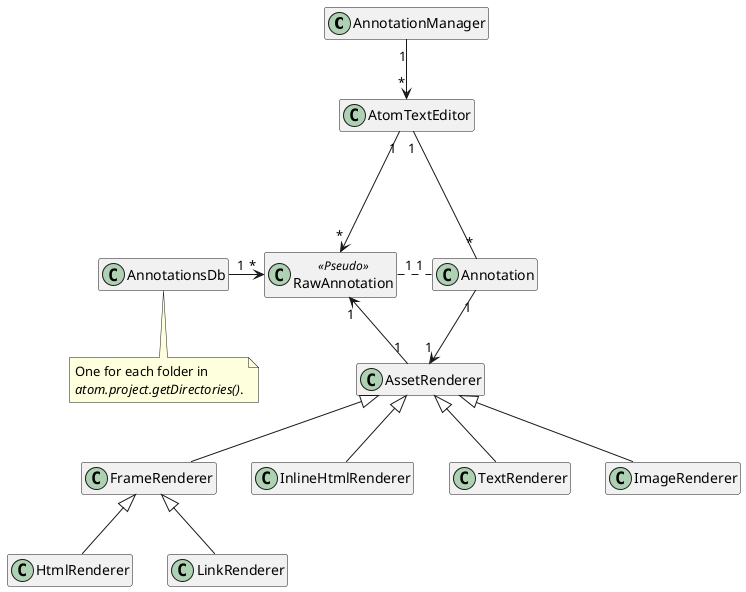 @startuml
hide empty members

class AnnotationManager
together {
    class AnnotationsDb
    class RawAnnotation <<Pseudo>>
    class Annotation
}

class AssetRenderer
class FrameRenderer
class HtmlRenderer
class InlineHtmlRenderer
class LinkRenderer
class TextRenderer

class AtomTextEditor

note bottom of AnnotationsDb
    One for each folder in
    <i>atom.project.getDirectories()</i>.
end note


AssetRenderer <|-- TextRenderer
AssetRenderer <|-- InlineHtmlRenderer
AssetRenderer <|-- ImageRenderer
AssetRenderer <|-- FrameRenderer
FrameRenderer <|-- HtmlRenderer
FrameRenderer <|-- LinkRenderer

Annotation "1" --> "1" AssetRenderer
RawAnnotation "1" <-- "1" AssetRenderer
AnnotationsDb "1" -> "*" RawAnnotation
RawAnnotation "1" . "1" Annotation
AnnotationManager "1" --> "*" AtomTextEditor
AtomTextEditor "1" --> "*" RawAnnotation
AtomTextEditor "1" --- "*" Annotation
@enduml

